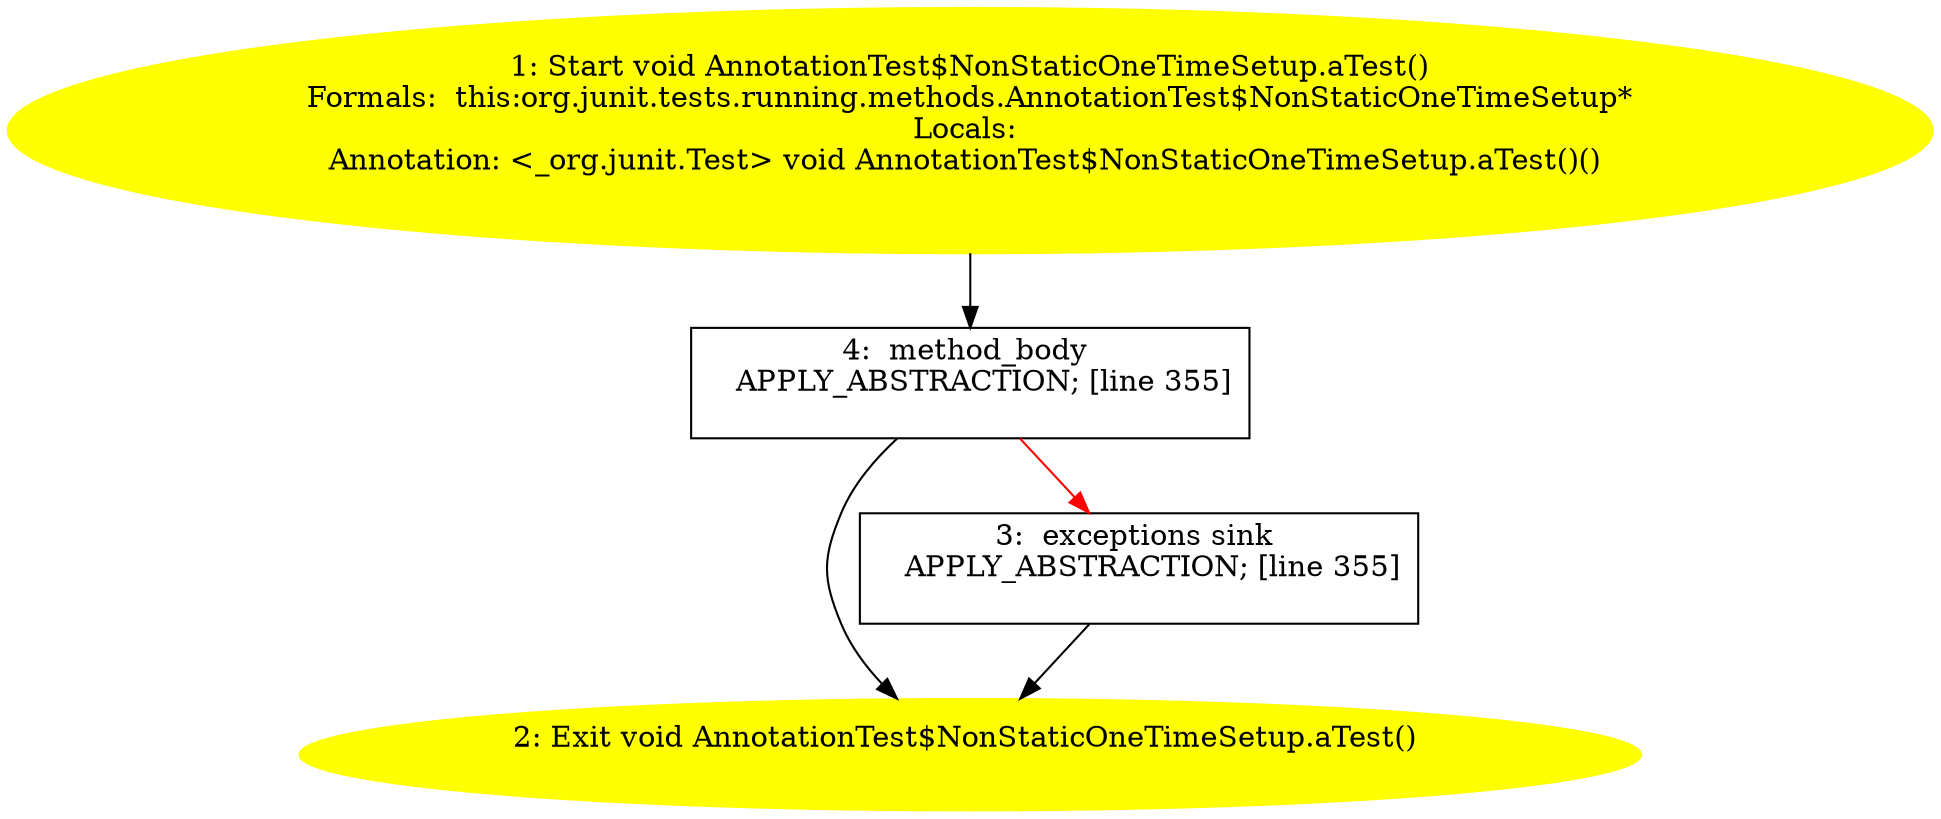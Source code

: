 /* @generated */
digraph cfg {
"org.junit.tests.running.methods.AnnotationTest$NonStaticOneTimeSetup.aTest():void.c15d975bc412817475d665dfe320c96d_1" [label="1: Start void AnnotationTest$NonStaticOneTimeSetup.aTest()\nFormals:  this:org.junit.tests.running.methods.AnnotationTest$NonStaticOneTimeSetup*\nLocals: \nAnnotation: <_org.junit.Test> void AnnotationTest$NonStaticOneTimeSetup.aTest()() \n  " color=yellow style=filled]
	

	 "org.junit.tests.running.methods.AnnotationTest$NonStaticOneTimeSetup.aTest():void.c15d975bc412817475d665dfe320c96d_1" -> "org.junit.tests.running.methods.AnnotationTest$NonStaticOneTimeSetup.aTest():void.c15d975bc412817475d665dfe320c96d_4" ;
"org.junit.tests.running.methods.AnnotationTest$NonStaticOneTimeSetup.aTest():void.c15d975bc412817475d665dfe320c96d_2" [label="2: Exit void AnnotationTest$NonStaticOneTimeSetup.aTest() \n  " color=yellow style=filled]
	

"org.junit.tests.running.methods.AnnotationTest$NonStaticOneTimeSetup.aTest():void.c15d975bc412817475d665dfe320c96d_3" [label="3:  exceptions sink \n   APPLY_ABSTRACTION; [line 355]\n " shape="box"]
	

	 "org.junit.tests.running.methods.AnnotationTest$NonStaticOneTimeSetup.aTest():void.c15d975bc412817475d665dfe320c96d_3" -> "org.junit.tests.running.methods.AnnotationTest$NonStaticOneTimeSetup.aTest():void.c15d975bc412817475d665dfe320c96d_2" ;
"org.junit.tests.running.methods.AnnotationTest$NonStaticOneTimeSetup.aTest():void.c15d975bc412817475d665dfe320c96d_4" [label="4:  method_body \n   APPLY_ABSTRACTION; [line 355]\n " shape="box"]
	

	 "org.junit.tests.running.methods.AnnotationTest$NonStaticOneTimeSetup.aTest():void.c15d975bc412817475d665dfe320c96d_4" -> "org.junit.tests.running.methods.AnnotationTest$NonStaticOneTimeSetup.aTest():void.c15d975bc412817475d665dfe320c96d_2" ;
	 "org.junit.tests.running.methods.AnnotationTest$NonStaticOneTimeSetup.aTest():void.c15d975bc412817475d665dfe320c96d_4" -> "org.junit.tests.running.methods.AnnotationTest$NonStaticOneTimeSetup.aTest():void.c15d975bc412817475d665dfe320c96d_3" [color="red" ];
}
